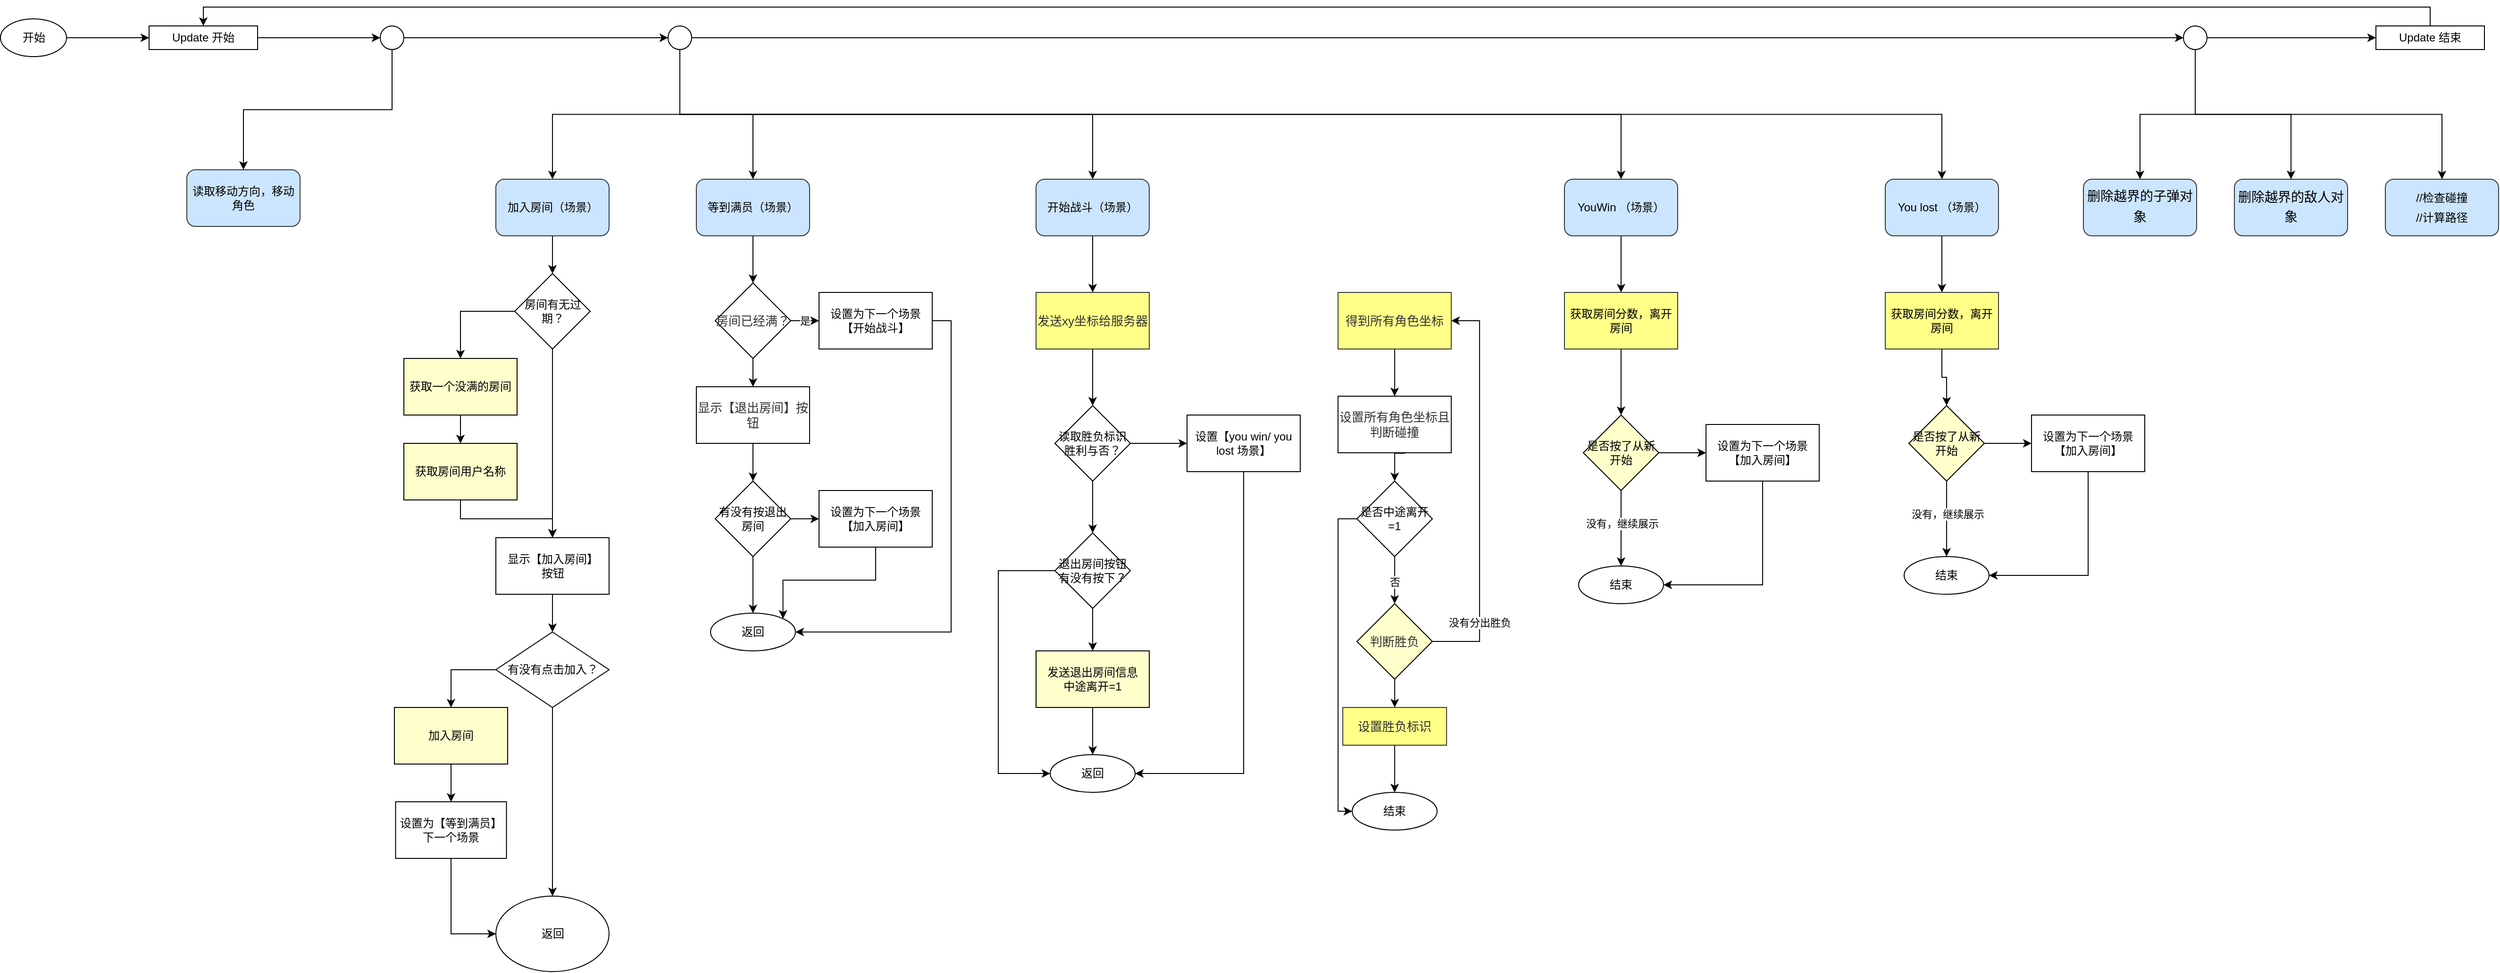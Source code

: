 <mxfile version="15.7.0" type="github">
  <diagram id="tRa1csH4-88LfmXuXKnR" name="Page-1">
    <mxGraphModel dx="1113" dy="641" grid="1" gridSize="10" guides="1" tooltips="1" connect="1" arrows="1" fold="1" page="1" pageScale="1" pageWidth="1654" pageHeight="1169" math="0" shadow="0">
      <root>
        <mxCell id="0" />
        <mxCell id="1" parent="0" />
        <mxCell id="4Wosh37YM3WKKmuV432c-3" value="" style="edgeStyle=orthogonalEdgeStyle;rounded=0;orthogonalLoop=1;jettySize=auto;html=1;" parent="1" source="4Wosh37YM3WKKmuV432c-1" target="4Wosh37YM3WKKmuV432c-2" edge="1">
          <mxGeometry relative="1" as="geometry" />
        </mxCell>
        <mxCell id="4Wosh37YM3WKKmuV432c-1" value="开始" style="ellipse;whiteSpace=wrap;html=1;" parent="1" vertex="1">
          <mxGeometry x="142.5" y="80" width="70" height="40" as="geometry" />
        </mxCell>
        <mxCell id="4Wosh37YM3WKKmuV432c-39" style="edgeStyle=orthogonalEdgeStyle;rounded=0;orthogonalLoop=1;jettySize=auto;html=1;exitX=1;exitY=0.5;exitDx=0;exitDy=0;entryX=0;entryY=0.5;entryDx=0;entryDy=0;startArrow=none;" parent="1" source="_BUBwYhiotf9pkntxFAq-21" target="4Wosh37YM3WKKmuV432c-6" edge="1">
          <mxGeometry relative="1" as="geometry" />
        </mxCell>
        <mxCell id="_BUBwYhiotf9pkntxFAq-23" style="edgeStyle=orthogonalEdgeStyle;rounded=0;orthogonalLoop=1;jettySize=auto;html=1;exitX=1;exitY=0.5;exitDx=0;exitDy=0;entryX=0;entryY=0.5;entryDx=0;entryDy=0;" edge="1" parent="1" source="4Wosh37YM3WKKmuV432c-2" target="_BUBwYhiotf9pkntxFAq-21">
          <mxGeometry relative="1" as="geometry">
            <mxPoint x="540" y="100.176" as="targetPoint" />
          </mxGeometry>
        </mxCell>
        <mxCell id="4Wosh37YM3WKKmuV432c-2" value="Update 开始" style="whiteSpace=wrap;html=1;" parent="1" vertex="1">
          <mxGeometry x="300" y="87.5" width="115" height="25" as="geometry" />
        </mxCell>
        <mxCell id="4Wosh37YM3WKKmuV432c-16" value="" style="edgeStyle=orthogonalEdgeStyle;rounded=0;orthogonalLoop=1;jettySize=auto;html=1;" parent="1" source="4Wosh37YM3WKKmuV432c-4" target="4Wosh37YM3WKKmuV432c-15" edge="1">
          <mxGeometry relative="1" as="geometry" />
        </mxCell>
        <mxCell id="4Wosh37YM3WKKmuV432c-4" value="获取一个没满的房间" style="whiteSpace=wrap;html=1;fillColor=#FFFFCC;" parent="1" vertex="1">
          <mxGeometry x="570" y="440" width="120" height="60" as="geometry" />
        </mxCell>
        <mxCell id="4Wosh37YM3WKKmuV432c-9" style="edgeStyle=orthogonalEdgeStyle;rounded=0;orthogonalLoop=1;jettySize=auto;html=1;exitX=0.5;exitY=1;exitDx=0;exitDy=0;entryX=0.5;entryY=0;entryDx=0;entryDy=0;" parent="1" source="4Wosh37YM3WKKmuV432c-6" target="4Wosh37YM3WKKmuV432c-10" edge="1">
          <mxGeometry relative="1" as="geometry" />
        </mxCell>
        <mxCell id="4Wosh37YM3WKKmuV432c-24" style="edgeStyle=orthogonalEdgeStyle;rounded=0;orthogonalLoop=1;jettySize=auto;html=1;exitX=1;exitY=0.5;exitDx=0;exitDy=0;entryX=0;entryY=0.5;entryDx=0;entryDy=0;startArrow=none;" parent="1" source="_BUBwYhiotf9pkntxFAq-40" target="4Wosh37YM3WKKmuV432c-23" edge="1">
          <mxGeometry relative="1" as="geometry" />
        </mxCell>
        <mxCell id="4Wosh37YM3WKKmuV432c-36" style="edgeStyle=orthogonalEdgeStyle;rounded=0;orthogonalLoop=1;jettySize=auto;html=1;exitX=0.5;exitY=1;exitDx=0;exitDy=0;entryX=0.5;entryY=0;entryDx=0;entryDy=0;" parent="1" source="4Wosh37YM3WKKmuV432c-6" target="4Wosh37YM3WKKmuV432c-35" edge="1">
          <mxGeometry relative="1" as="geometry" />
        </mxCell>
        <mxCell id="4Wosh37YM3WKKmuV432c-68" style="edgeStyle=orthogonalEdgeStyle;rounded=0;orthogonalLoop=1;jettySize=auto;html=1;exitX=0.5;exitY=1;exitDx=0;exitDy=0;entryX=0.5;entryY=0;entryDx=0;entryDy=0;" parent="1" source="4Wosh37YM3WKKmuV432c-6" target="4Wosh37YM3WKKmuV432c-53" edge="1">
          <mxGeometry relative="1" as="geometry" />
        </mxCell>
        <mxCell id="_BUBwYhiotf9pkntxFAq-2" style="edgeStyle=orthogonalEdgeStyle;rounded=0;orthogonalLoop=1;jettySize=auto;html=1;exitX=0.5;exitY=1;exitDx=0;exitDy=0;" edge="1" parent="1" source="4Wosh37YM3WKKmuV432c-6" target="_BUBwYhiotf9pkntxFAq-1">
          <mxGeometry relative="1" as="geometry" />
        </mxCell>
        <mxCell id="_BUBwYhiotf9pkntxFAq-4" style="edgeStyle=orthogonalEdgeStyle;rounded=0;orthogonalLoop=1;jettySize=auto;html=1;exitX=0.5;exitY=1;exitDx=0;exitDy=0;entryX=0.5;entryY=0;entryDx=0;entryDy=0;" edge="1" parent="1" source="4Wosh37YM3WKKmuV432c-6" target="_BUBwYhiotf9pkntxFAq-3">
          <mxGeometry relative="1" as="geometry" />
        </mxCell>
        <mxCell id="_BUBwYhiotf9pkntxFAq-42" style="edgeStyle=orthogonalEdgeStyle;rounded=0;orthogonalLoop=1;jettySize=auto;html=1;exitX=1;exitY=0.5;exitDx=0;exitDy=0;entryX=0;entryY=0.5;entryDx=0;entryDy=0;fontColor=#000000;" edge="1" parent="1" source="4Wosh37YM3WKKmuV432c-6" target="_BUBwYhiotf9pkntxFAq-40">
          <mxGeometry relative="1" as="geometry" />
        </mxCell>
        <mxCell id="4Wosh37YM3WKKmuV432c-6" value="" style="ellipse;whiteSpace=wrap;html=1;aspect=fixed;" parent="1" vertex="1">
          <mxGeometry x="850" y="87.5" width="25" height="25" as="geometry" />
        </mxCell>
        <mxCell id="4Wosh37YM3WKKmuV432c-40" style="edgeStyle=orthogonalEdgeStyle;rounded=0;orthogonalLoop=1;jettySize=auto;html=1;exitX=0.5;exitY=1;exitDx=0;exitDy=0;entryX=0.5;entryY=0;entryDx=0;entryDy=0;" parent="1" source="4Wosh37YM3WKKmuV432c-10" target="4Wosh37YM3WKKmuV432c-12" edge="1">
          <mxGeometry relative="1" as="geometry" />
        </mxCell>
        <mxCell id="4Wosh37YM3WKKmuV432c-10" value="加入房间（场景）" style="rounded=1;whiteSpace=wrap;html=1;fillColor=#cce5ff;strokeColor=#36393d;" parent="1" vertex="1">
          <mxGeometry x="667.5" y="250" width="120" height="60" as="geometry" />
        </mxCell>
        <mxCell id="4Wosh37YM3WKKmuV432c-19" style="edgeStyle=orthogonalEdgeStyle;rounded=0;orthogonalLoop=1;jettySize=auto;html=1;exitX=0.5;exitY=1;exitDx=0;exitDy=0;entryX=0.5;entryY=0;entryDx=0;entryDy=0;" parent="1" source="4Wosh37YM3WKKmuV432c-12" target="4Wosh37YM3WKKmuV432c-17" edge="1">
          <mxGeometry relative="1" as="geometry" />
        </mxCell>
        <mxCell id="4Wosh37YM3WKKmuV432c-41" style="edgeStyle=orthogonalEdgeStyle;rounded=0;orthogonalLoop=1;jettySize=auto;html=1;exitX=0;exitY=0.5;exitDx=0;exitDy=0;entryX=0.5;entryY=0;entryDx=0;entryDy=0;" parent="1" source="4Wosh37YM3WKKmuV432c-12" target="4Wosh37YM3WKKmuV432c-4" edge="1">
          <mxGeometry relative="1" as="geometry" />
        </mxCell>
        <mxCell id="4Wosh37YM3WKKmuV432c-12" value="房间有无过期？" style="rhombus;whiteSpace=wrap;html=1;" parent="1" vertex="1">
          <mxGeometry x="687.5" y="350" width="80" height="80" as="geometry" />
        </mxCell>
        <mxCell id="4Wosh37YM3WKKmuV432c-18" value="" style="edgeStyle=orthogonalEdgeStyle;rounded=0;orthogonalLoop=1;jettySize=auto;html=1;" parent="1" source="4Wosh37YM3WKKmuV432c-15" target="4Wosh37YM3WKKmuV432c-17" edge="1">
          <mxGeometry relative="1" as="geometry" />
        </mxCell>
        <mxCell id="4Wosh37YM3WKKmuV432c-15" value="获取房间用户名称" style="whiteSpace=wrap;html=1;fillColor=#FFFFCC;" parent="1" vertex="1">
          <mxGeometry x="570" y="530" width="120" height="60" as="geometry" />
        </mxCell>
        <mxCell id="4Wosh37YM3WKKmuV432c-21" value="" style="edgeStyle=orthogonalEdgeStyle;rounded=0;orthogonalLoop=1;jettySize=auto;html=1;" parent="1" source="4Wosh37YM3WKKmuV432c-17" target="4Wosh37YM3WKKmuV432c-20" edge="1">
          <mxGeometry relative="1" as="geometry" />
        </mxCell>
        <mxCell id="4Wosh37YM3WKKmuV432c-17" value="显示【加入房间】&lt;br&gt;按钮" style="whiteSpace=wrap;html=1;" parent="1" vertex="1">
          <mxGeometry x="667.5" y="630" width="120" height="60" as="geometry" />
        </mxCell>
        <mxCell id="4Wosh37YM3WKKmuV432c-28" value="" style="edgeStyle=orthogonalEdgeStyle;rounded=0;orthogonalLoop=1;jettySize=auto;html=1;exitX=0;exitY=0.5;exitDx=0;exitDy=0;" parent="1" source="4Wosh37YM3WKKmuV432c-20" target="4Wosh37YM3WKKmuV432c-27" edge="1">
          <mxGeometry relative="1" as="geometry" />
        </mxCell>
        <mxCell id="4Wosh37YM3WKKmuV432c-47" style="edgeStyle=orthogonalEdgeStyle;rounded=0;orthogonalLoop=1;jettySize=auto;html=1;exitX=0.5;exitY=1;exitDx=0;exitDy=0;" parent="1" source="4Wosh37YM3WKKmuV432c-20" target="4Wosh37YM3WKKmuV432c-45" edge="1">
          <mxGeometry relative="1" as="geometry" />
        </mxCell>
        <mxCell id="4Wosh37YM3WKKmuV432c-20" value="有没有点击加入？" style="rhombus;whiteSpace=wrap;html=1;" parent="1" vertex="1">
          <mxGeometry x="667.5" y="730" width="120" height="80" as="geometry" />
        </mxCell>
        <mxCell id="4Wosh37YM3WKKmuV432c-26" style="edgeStyle=orthogonalEdgeStyle;rounded=0;orthogonalLoop=1;jettySize=auto;html=1;exitX=0.5;exitY=0;exitDx=0;exitDy=0;entryX=0.5;entryY=0;entryDx=0;entryDy=0;" parent="1" source="4Wosh37YM3WKKmuV432c-23" target="4Wosh37YM3WKKmuV432c-2" edge="1">
          <mxGeometry relative="1" as="geometry" />
        </mxCell>
        <mxCell id="4Wosh37YM3WKKmuV432c-23" value="Update 结束" style="whiteSpace=wrap;html=1;" parent="1" vertex="1">
          <mxGeometry x="2660" y="87.5" width="115" height="25" as="geometry" />
        </mxCell>
        <mxCell id="4Wosh37YM3WKKmuV432c-33" style="edgeStyle=orthogonalEdgeStyle;rounded=0;orthogonalLoop=1;jettySize=auto;html=1;" parent="1" source="4Wosh37YM3WKKmuV432c-27" target="4Wosh37YM3WKKmuV432c-29" edge="1">
          <mxGeometry relative="1" as="geometry" />
        </mxCell>
        <mxCell id="4Wosh37YM3WKKmuV432c-27" value="加入房间" style="whiteSpace=wrap;html=1;fillColor=#FFFFCC;" parent="1" vertex="1">
          <mxGeometry x="560" y="810" width="120" height="60" as="geometry" />
        </mxCell>
        <mxCell id="4Wosh37YM3WKKmuV432c-46" style="edgeStyle=orthogonalEdgeStyle;rounded=0;orthogonalLoop=1;jettySize=auto;html=1;exitX=0.5;exitY=1;exitDx=0;exitDy=0;entryX=0;entryY=0.5;entryDx=0;entryDy=0;" parent="1" source="4Wosh37YM3WKKmuV432c-29" target="4Wosh37YM3WKKmuV432c-45" edge="1">
          <mxGeometry relative="1" as="geometry" />
        </mxCell>
        <mxCell id="4Wosh37YM3WKKmuV432c-29" value="设置为【等到满员】下一个场景" style="whiteSpace=wrap;html=1;" parent="1" vertex="1">
          <mxGeometry x="561.25" y="910" width="117.5" height="60" as="geometry" />
        </mxCell>
        <mxCell id="4Wosh37YM3WKKmuV432c-50" style="edgeStyle=orthogonalEdgeStyle;rounded=0;orthogonalLoop=1;jettySize=auto;html=1;exitX=0.5;exitY=1;exitDx=0;exitDy=0;entryX=0.5;entryY=0;entryDx=0;entryDy=0;" parent="1" source="4Wosh37YM3WKKmuV432c-35" target="4Wosh37YM3WKKmuV432c-49" edge="1">
          <mxGeometry relative="1" as="geometry" />
        </mxCell>
        <mxCell id="4Wosh37YM3WKKmuV432c-35" value="等到满员（场景）" style="rounded=1;whiteSpace=wrap;html=1;fillColor=#cce5ff;strokeColor=#36393d;" parent="1" vertex="1">
          <mxGeometry x="880" y="250" width="120" height="60" as="geometry" />
        </mxCell>
        <mxCell id="4Wosh37YM3WKKmuV432c-45" value="返回" style="ellipse;whiteSpace=wrap;html=1;" parent="1" vertex="1">
          <mxGeometry x="667.5" y="1010" width="120" height="80" as="geometry" />
        </mxCell>
        <mxCell id="4Wosh37YM3WKKmuV432c-52" value="" style="edgeStyle=orthogonalEdgeStyle;rounded=0;orthogonalLoop=1;jettySize=auto;html=1;" parent="1" source="4Wosh37YM3WKKmuV432c-49" target="4Wosh37YM3WKKmuV432c-51" edge="1">
          <mxGeometry relative="1" as="geometry" />
        </mxCell>
        <mxCell id="4Wosh37YM3WKKmuV432c-60" style="edgeStyle=orthogonalEdgeStyle;rounded=0;orthogonalLoop=1;jettySize=auto;html=1;exitX=1;exitY=0.5;exitDx=0;exitDy=0;entryX=0;entryY=0.5;entryDx=0;entryDy=0;" parent="1" source="4Wosh37YM3WKKmuV432c-49" target="4Wosh37YM3WKKmuV432c-54" edge="1">
          <mxGeometry relative="1" as="geometry" />
        </mxCell>
        <mxCell id="4Wosh37YM3WKKmuV432c-61" value="是" style="edgeLabel;html=1;align=center;verticalAlign=middle;resizable=0;points=[];" parent="4Wosh37YM3WKKmuV432c-60" vertex="1" connectable="0">
          <mxGeometry x="-0.04" relative="1" as="geometry">
            <mxPoint as="offset" />
          </mxGeometry>
        </mxCell>
        <mxCell id="4Wosh37YM3WKKmuV432c-49" value="&lt;span style=&quot;color: rgb(50 , 50 , 50) ; font-size: 13px ; background-color: rgba(255 , 255 , 255 , 0.01)&quot;&gt;房间已经满？&lt;/span&gt;" style="rhombus;whiteSpace=wrap;html=1;" parent="1" vertex="1">
          <mxGeometry x="900" y="360" width="80" height="80" as="geometry" />
        </mxCell>
        <mxCell id="4Wosh37YM3WKKmuV432c-57" value="" style="edgeStyle=orthogonalEdgeStyle;rounded=0;orthogonalLoop=1;jettySize=auto;html=1;" parent="1" source="4Wosh37YM3WKKmuV432c-51" target="4Wosh37YM3WKKmuV432c-56" edge="1">
          <mxGeometry relative="1" as="geometry" />
        </mxCell>
        <mxCell id="4Wosh37YM3WKKmuV432c-51" value="&lt;span style=&quot;color: rgb(50 , 50 , 50) ; font-size: 13px ; background-color: rgba(255 , 255 , 255 , 0.01)&quot;&gt;显示【退出房间】按钮&lt;/span&gt;" style="whiteSpace=wrap;html=1;" parent="1" vertex="1">
          <mxGeometry x="880" y="470" width="120" height="60" as="geometry" />
        </mxCell>
        <mxCell id="4Wosh37YM3WKKmuV432c-76" value="" style="edgeStyle=orthogonalEdgeStyle;rounded=0;orthogonalLoop=1;jettySize=auto;html=1;" parent="1" source="4Wosh37YM3WKKmuV432c-53" target="4Wosh37YM3WKKmuV432c-75" edge="1">
          <mxGeometry relative="1" as="geometry" />
        </mxCell>
        <mxCell id="4Wosh37YM3WKKmuV432c-53" value="开始战斗（场景）" style="rounded=1;whiteSpace=wrap;html=1;fillColor=#cce5ff;strokeColor=#36393d;" parent="1" vertex="1">
          <mxGeometry x="1240" y="250" width="120" height="60" as="geometry" />
        </mxCell>
        <mxCell id="4Wosh37YM3WKKmuV432c-66" style="edgeStyle=orthogonalEdgeStyle;rounded=0;orthogonalLoop=1;jettySize=auto;html=1;exitX=1;exitY=0.5;exitDx=0;exitDy=0;entryX=1;entryY=0.5;entryDx=0;entryDy=0;" parent="1" source="4Wosh37YM3WKKmuV432c-54" target="4Wosh37YM3WKKmuV432c-62" edge="1">
          <mxGeometry relative="1" as="geometry" />
        </mxCell>
        <mxCell id="4Wosh37YM3WKKmuV432c-54" value="设置为下一个场景【开始战斗】" style="whiteSpace=wrap;html=1;" parent="1" vertex="1">
          <mxGeometry x="1010" y="370" width="120" height="60" as="geometry" />
        </mxCell>
        <mxCell id="4Wosh37YM3WKKmuV432c-58" style="edgeStyle=orthogonalEdgeStyle;rounded=0;orthogonalLoop=1;jettySize=auto;html=1;exitX=0.5;exitY=1;exitDx=0;exitDy=0;" parent="1" source="4Wosh37YM3WKKmuV432c-56" target="4Wosh37YM3WKKmuV432c-62" edge="1">
          <mxGeometry relative="1" as="geometry">
            <mxPoint x="940" y="660" as="targetPoint" />
          </mxGeometry>
        </mxCell>
        <mxCell id="4Wosh37YM3WKKmuV432c-64" style="edgeStyle=orthogonalEdgeStyle;rounded=0;orthogonalLoop=1;jettySize=auto;html=1;exitX=1;exitY=0.5;exitDx=0;exitDy=0;entryX=0;entryY=0.5;entryDx=0;entryDy=0;" parent="1" source="4Wosh37YM3WKKmuV432c-56" target="4Wosh37YM3WKKmuV432c-63" edge="1">
          <mxGeometry relative="1" as="geometry" />
        </mxCell>
        <mxCell id="4Wosh37YM3WKKmuV432c-56" value="有没有按退出房间" style="rhombus;whiteSpace=wrap;html=1;" parent="1" vertex="1">
          <mxGeometry x="900" y="570" width="80" height="80" as="geometry" />
        </mxCell>
        <mxCell id="4Wosh37YM3WKKmuV432c-62" value="返回" style="ellipse;whiteSpace=wrap;html=1;" parent="1" vertex="1">
          <mxGeometry x="895" y="710" width="90" height="40" as="geometry" />
        </mxCell>
        <mxCell id="4Wosh37YM3WKKmuV432c-67" style="edgeStyle=orthogonalEdgeStyle;rounded=0;orthogonalLoop=1;jettySize=auto;html=1;exitX=0.5;exitY=1;exitDx=0;exitDy=0;entryX=1;entryY=0;entryDx=0;entryDy=0;" parent="1" source="4Wosh37YM3WKKmuV432c-63" target="4Wosh37YM3WKKmuV432c-62" edge="1">
          <mxGeometry relative="1" as="geometry" />
        </mxCell>
        <mxCell id="4Wosh37YM3WKKmuV432c-63" value="设置为下一个场景【加入房间】" style="whiteSpace=wrap;html=1;" parent="1" vertex="1">
          <mxGeometry x="1010" y="580" width="120" height="60" as="geometry" />
        </mxCell>
        <mxCell id="4Wosh37YM3WKKmuV432c-78" value="" style="edgeStyle=orthogonalEdgeStyle;rounded=0;orthogonalLoop=1;jettySize=auto;html=1;" parent="1" source="4Wosh37YM3WKKmuV432c-75" target="4Wosh37YM3WKKmuV432c-77" edge="1">
          <mxGeometry relative="1" as="geometry" />
        </mxCell>
        <mxCell id="4Wosh37YM3WKKmuV432c-75" value="&lt;span style=&quot;color: rgb(50 , 50 , 50) ; font-size: 13px ; background-color: rgba(255 , 255 , 255 , 0.01)&quot;&gt;发送xy坐标给服务器&lt;/span&gt;" style="rounded=0;whiteSpace=wrap;html=1;fillColor=#ffff88;strokeColor=#36393d;" parent="1" vertex="1">
          <mxGeometry x="1240" y="370" width="120" height="60" as="geometry" />
        </mxCell>
        <mxCell id="4Wosh37YM3WKKmuV432c-96" value="" style="edgeStyle=orthogonalEdgeStyle;rounded=0;orthogonalLoop=1;jettySize=auto;html=1;" parent="1" source="4Wosh37YM3WKKmuV432c-77" target="4Wosh37YM3WKKmuV432c-95" edge="1">
          <mxGeometry relative="1" as="geometry" />
        </mxCell>
        <mxCell id="4Wosh37YM3WKKmuV432c-99" value="" style="edgeStyle=orthogonalEdgeStyle;rounded=0;orthogonalLoop=1;jettySize=auto;html=1;" parent="1" source="4Wosh37YM3WKKmuV432c-77" target="4Wosh37YM3WKKmuV432c-98" edge="1">
          <mxGeometry relative="1" as="geometry" />
        </mxCell>
        <mxCell id="4Wosh37YM3WKKmuV432c-77" value="读取胜负标识&lt;br&gt;胜利与否？" style="rhombus;whiteSpace=wrap;html=1;" parent="1" vertex="1">
          <mxGeometry x="1260" y="490" width="80" height="80" as="geometry" />
        </mxCell>
        <mxCell id="4Wosh37YM3WKKmuV432c-81" value="" style="edgeStyle=orthogonalEdgeStyle;rounded=0;orthogonalLoop=1;jettySize=auto;html=1;" parent="1" source="4Wosh37YM3WKKmuV432c-79" target="4Wosh37YM3WKKmuV432c-80" edge="1">
          <mxGeometry relative="1" as="geometry" />
        </mxCell>
        <mxCell id="4Wosh37YM3WKKmuV432c-79" value="&lt;span style=&quot;color: rgb(50 , 50 , 50) ; font-size: 13px ; background-color: rgba(255 , 255 , 255 , 0.01)&quot;&gt;得到所有角色坐标&lt;/span&gt;" style="rounded=0;whiteSpace=wrap;html=1;fillColor=#ffff88;strokeColor=#36393d;" parent="1" vertex="1">
          <mxGeometry x="1560.06" y="370" width="120" height="60" as="geometry" />
        </mxCell>
        <mxCell id="4Wosh37YM3WKKmuV432c-83" value="" style="edgeStyle=orthogonalEdgeStyle;rounded=0;orthogonalLoop=1;jettySize=auto;html=1;" parent="1" target="4Wosh37YM3WKKmuV432c-87" edge="1">
          <mxGeometry relative="1" as="geometry">
            <mxPoint x="1630.06" y="510" as="sourcePoint" />
          </mxGeometry>
        </mxCell>
        <mxCell id="4Wosh37YM3WKKmuV432c-80" value="&lt;span style=&quot;color: rgb(50 , 50 , 50) ; font-size: 13px ; background-color: rgba(255 , 255 , 255 , 0.01)&quot;&gt;设置所有角色坐标且判断碰撞&lt;/span&gt;" style="whiteSpace=wrap;html=1;rounded=0;" parent="1" vertex="1">
          <mxGeometry x="1560.06" y="480" width="120" height="60" as="geometry" />
        </mxCell>
        <mxCell id="4Wosh37YM3WKKmuV432c-85" value="" style="edgeStyle=orthogonalEdgeStyle;rounded=0;orthogonalLoop=1;jettySize=auto;html=1;" parent="1" source="4Wosh37YM3WKKmuV432c-82" target="4Wosh37YM3WKKmuV432c-84" edge="1">
          <mxGeometry relative="1" as="geometry" />
        </mxCell>
        <mxCell id="4Wosh37YM3WKKmuV432c-92" style="edgeStyle=orthogonalEdgeStyle;rounded=0;orthogonalLoop=1;jettySize=auto;html=1;exitX=1;exitY=0.5;exitDx=0;exitDy=0;entryX=1;entryY=0.5;entryDx=0;entryDy=0;" parent="1" source="4Wosh37YM3WKKmuV432c-82" target="4Wosh37YM3WKKmuV432c-79" edge="1">
          <mxGeometry relative="1" as="geometry">
            <Array as="points">
              <mxPoint x="1710.06" y="740" />
              <mxPoint x="1710.06" y="400" />
            </Array>
          </mxGeometry>
        </mxCell>
        <mxCell id="4Wosh37YM3WKKmuV432c-94" value="没有分出胜负" style="edgeLabel;html=1;align=center;verticalAlign=middle;resizable=0;points=[];" parent="4Wosh37YM3WKKmuV432c-92" vertex="1" connectable="0">
          <mxGeometry x="-0.854" relative="1" as="geometry">
            <mxPoint x="19" y="-20" as="offset" />
          </mxGeometry>
        </mxCell>
        <mxCell id="4Wosh37YM3WKKmuV432c-82" value="&lt;span style=&quot;color: rgb(50 , 50 , 50) ; font-size: 13px ; background-color: rgba(255 , 255 , 255 , 0.01)&quot;&gt;判断胜负&lt;/span&gt;" style="rhombus;whiteSpace=wrap;html=1;fillColor=#FFFFCC;" parent="1" vertex="1">
          <mxGeometry x="1580.06" y="700" width="80" height="80" as="geometry" />
        </mxCell>
        <mxCell id="4Wosh37YM3WKKmuV432c-91" value="" style="edgeStyle=orthogonalEdgeStyle;rounded=0;orthogonalLoop=1;jettySize=auto;html=1;" parent="1" source="4Wosh37YM3WKKmuV432c-84" target="4Wosh37YM3WKKmuV432c-90" edge="1">
          <mxGeometry relative="1" as="geometry" />
        </mxCell>
        <mxCell id="4Wosh37YM3WKKmuV432c-84" value="&lt;span style=&quot;color: rgb(50 , 50 , 50) ; font-size: 13px ; background-color: rgba(255 , 255 , 255 , 0.01)&quot;&gt;设置胜负标识&lt;/span&gt;" style="whiteSpace=wrap;html=1;fillColor=#ffff88;strokeColor=#36393d;" parent="1" vertex="1">
          <mxGeometry x="1565.06" y="810" width="110" height="40" as="geometry" />
        </mxCell>
        <mxCell id="4Wosh37YM3WKKmuV432c-102" value="" style="edgeStyle=orthogonalEdgeStyle;rounded=0;orthogonalLoop=1;jettySize=auto;html=1;" parent="1" source="4Wosh37YM3WKKmuV432c-86" target="4Wosh37YM3WKKmuV432c-97" edge="1">
          <mxGeometry relative="1" as="geometry" />
        </mxCell>
        <mxCell id="4Wosh37YM3WKKmuV432c-86" value="发送退出房间信息&lt;br&gt;中途离开=1" style="rounded=0;whiteSpace=wrap;html=1;fillColor=#FFFFCC;" parent="1" vertex="1">
          <mxGeometry x="1240" y="750" width="120" height="60" as="geometry" />
        </mxCell>
        <mxCell id="4Wosh37YM3WKKmuV432c-88" value="" style="edgeStyle=orthogonalEdgeStyle;rounded=0;orthogonalLoop=1;jettySize=auto;html=1;" parent="1" source="4Wosh37YM3WKKmuV432c-87" target="4Wosh37YM3WKKmuV432c-82" edge="1">
          <mxGeometry relative="1" as="geometry" />
        </mxCell>
        <mxCell id="4Wosh37YM3WKKmuV432c-89" value="否" style="edgeLabel;html=1;align=center;verticalAlign=middle;resizable=0;points=[];" parent="4Wosh37YM3WKKmuV432c-88" vertex="1" connectable="0">
          <mxGeometry x="-0.452" y="2" relative="1" as="geometry">
            <mxPoint x="-2" y="13" as="offset" />
          </mxGeometry>
        </mxCell>
        <mxCell id="4Wosh37YM3WKKmuV432c-93" style="edgeStyle=orthogonalEdgeStyle;rounded=0;orthogonalLoop=1;jettySize=auto;html=1;exitX=0;exitY=0.5;exitDx=0;exitDy=0;entryX=0;entryY=0.5;entryDx=0;entryDy=0;" parent="1" source="4Wosh37YM3WKKmuV432c-87" target="4Wosh37YM3WKKmuV432c-90" edge="1">
          <mxGeometry relative="1" as="geometry" />
        </mxCell>
        <mxCell id="4Wosh37YM3WKKmuV432c-87" value="是否中途离开=1" style="rhombus;whiteSpace=wrap;html=1;" parent="1" vertex="1">
          <mxGeometry x="1580.06" y="570" width="80" height="80" as="geometry" />
        </mxCell>
        <mxCell id="4Wosh37YM3WKKmuV432c-90" value="结束" style="ellipse;whiteSpace=wrap;html=1;" parent="1" vertex="1">
          <mxGeometry x="1575.06" y="900" width="90" height="40" as="geometry" />
        </mxCell>
        <mxCell id="4Wosh37YM3WKKmuV432c-101" value="" style="edgeStyle=orthogonalEdgeStyle;rounded=0;orthogonalLoop=1;jettySize=auto;html=1;" parent="1" source="4Wosh37YM3WKKmuV432c-95" target="4Wosh37YM3WKKmuV432c-86" edge="1">
          <mxGeometry relative="1" as="geometry" />
        </mxCell>
        <mxCell id="4Wosh37YM3WKKmuV432c-103" style="edgeStyle=orthogonalEdgeStyle;rounded=0;orthogonalLoop=1;jettySize=auto;html=1;exitX=0;exitY=0.5;exitDx=0;exitDy=0;entryX=0;entryY=0.5;entryDx=0;entryDy=0;" parent="1" source="4Wosh37YM3WKKmuV432c-95" target="4Wosh37YM3WKKmuV432c-97" edge="1">
          <mxGeometry relative="1" as="geometry">
            <Array as="points">
              <mxPoint x="1200" y="665" />
              <mxPoint x="1200" y="880" />
            </Array>
          </mxGeometry>
        </mxCell>
        <mxCell id="4Wosh37YM3WKKmuV432c-95" value="退出房间按钮有没有按下？" style="rhombus;whiteSpace=wrap;html=1;" parent="1" vertex="1">
          <mxGeometry x="1260" y="625" width="80" height="80" as="geometry" />
        </mxCell>
        <mxCell id="4Wosh37YM3WKKmuV432c-97" value="返回" style="ellipse;whiteSpace=wrap;html=1;" parent="1" vertex="1">
          <mxGeometry x="1255" y="860" width="90" height="40" as="geometry" />
        </mxCell>
        <mxCell id="4Wosh37YM3WKKmuV432c-100" style="edgeStyle=orthogonalEdgeStyle;rounded=0;orthogonalLoop=1;jettySize=auto;html=1;exitX=0.5;exitY=1;exitDx=0;exitDy=0;entryX=1;entryY=0.5;entryDx=0;entryDy=0;" parent="1" source="4Wosh37YM3WKKmuV432c-98" target="4Wosh37YM3WKKmuV432c-97" edge="1">
          <mxGeometry relative="1" as="geometry" />
        </mxCell>
        <mxCell id="4Wosh37YM3WKKmuV432c-98" value="设置【you win/ you lost 场景】" style="whiteSpace=wrap;html=1;" parent="1" vertex="1">
          <mxGeometry x="1400" y="500" width="120" height="60" as="geometry" />
        </mxCell>
        <mxCell id="_BUBwYhiotf9pkntxFAq-7" value="" style="edgeStyle=orthogonalEdgeStyle;rounded=0;orthogonalLoop=1;jettySize=auto;html=1;" edge="1" parent="1" source="_BUBwYhiotf9pkntxFAq-1" target="_BUBwYhiotf9pkntxFAq-6">
          <mxGeometry relative="1" as="geometry" />
        </mxCell>
        <mxCell id="_BUBwYhiotf9pkntxFAq-1" value="YouWin （场景）" style="rounded=1;whiteSpace=wrap;html=1;fillColor=#cce5ff;strokeColor=#36393d;" vertex="1" parent="1">
          <mxGeometry x="1800" y="250" width="120" height="60" as="geometry" />
        </mxCell>
        <mxCell id="_BUBwYhiotf9pkntxFAq-9" value="" style="edgeStyle=orthogonalEdgeStyle;rounded=0;orthogonalLoop=1;jettySize=auto;html=1;" edge="1" parent="1" source="_BUBwYhiotf9pkntxFAq-3" target="_BUBwYhiotf9pkntxFAq-8">
          <mxGeometry relative="1" as="geometry" />
        </mxCell>
        <mxCell id="_BUBwYhiotf9pkntxFAq-3" value="You lost （场景）" style="rounded=1;whiteSpace=wrap;html=1;fillColor=#cce5ff;strokeColor=#36393d;" vertex="1" parent="1">
          <mxGeometry x="2140" y="250" width="120" height="60" as="geometry" />
        </mxCell>
        <mxCell id="_BUBwYhiotf9pkntxFAq-11" value="" style="edgeStyle=orthogonalEdgeStyle;rounded=0;orthogonalLoop=1;jettySize=auto;html=1;" edge="1" parent="1" source="_BUBwYhiotf9pkntxFAq-6" target="_BUBwYhiotf9pkntxFAq-10">
          <mxGeometry relative="1" as="geometry" />
        </mxCell>
        <mxCell id="_BUBwYhiotf9pkntxFAq-6" value="获取房间分数，离开房间" style="rounded=0;whiteSpace=wrap;html=1;fillColor=#ffff88;strokeColor=#36393d;" vertex="1" parent="1">
          <mxGeometry x="1800" y="370" width="120" height="60" as="geometry" />
        </mxCell>
        <mxCell id="_BUBwYhiotf9pkntxFAq-36" value="" style="edgeStyle=orthogonalEdgeStyle;rounded=0;orthogonalLoop=1;jettySize=auto;html=1;" edge="1" parent="1" source="_BUBwYhiotf9pkntxFAq-8" target="_BUBwYhiotf9pkntxFAq-32">
          <mxGeometry relative="1" as="geometry" />
        </mxCell>
        <mxCell id="_BUBwYhiotf9pkntxFAq-8" value="获取房间分数，离开房间" style="rounded=0;whiteSpace=wrap;html=1;fillColor=#ffff88;strokeColor=#36393d;" vertex="1" parent="1">
          <mxGeometry x="2140" y="370" width="120" height="60" as="geometry" />
        </mxCell>
        <mxCell id="_BUBwYhiotf9pkntxFAq-13" value="" style="edgeStyle=orthogonalEdgeStyle;rounded=0;orthogonalLoop=1;jettySize=auto;html=1;" edge="1" parent="1" source="_BUBwYhiotf9pkntxFAq-10" target="_BUBwYhiotf9pkntxFAq-12">
          <mxGeometry relative="1" as="geometry" />
        </mxCell>
        <mxCell id="_BUBwYhiotf9pkntxFAq-16" value="" style="edgeStyle=orthogonalEdgeStyle;rounded=0;orthogonalLoop=1;jettySize=auto;html=1;" edge="1" parent="1" source="_BUBwYhiotf9pkntxFAq-10" target="_BUBwYhiotf9pkntxFAq-15">
          <mxGeometry relative="1" as="geometry" />
        </mxCell>
        <mxCell id="_BUBwYhiotf9pkntxFAq-17" value="没有，继续展示" style="edgeLabel;html=1;align=center;verticalAlign=middle;resizable=0;points=[];" vertex="1" connectable="0" parent="_BUBwYhiotf9pkntxFAq-16">
          <mxGeometry x="-0.125" y="1" relative="1" as="geometry">
            <mxPoint as="offset" />
          </mxGeometry>
        </mxCell>
        <mxCell id="_BUBwYhiotf9pkntxFAq-10" value="是否按了从新开始" style="rhombus;whiteSpace=wrap;html=1;fillColor=#FFFFCC;" vertex="1" parent="1">
          <mxGeometry x="1820" y="500" width="80" height="80" as="geometry" />
        </mxCell>
        <mxCell id="_BUBwYhiotf9pkntxFAq-28" style="edgeStyle=orthogonalEdgeStyle;rounded=0;orthogonalLoop=1;jettySize=auto;html=1;exitX=0.5;exitY=1;exitDx=0;exitDy=0;entryX=1;entryY=0.5;entryDx=0;entryDy=0;" edge="1" parent="1" source="_BUBwYhiotf9pkntxFAq-12" target="_BUBwYhiotf9pkntxFAq-15">
          <mxGeometry relative="1" as="geometry" />
        </mxCell>
        <mxCell id="_BUBwYhiotf9pkntxFAq-12" value="设置为下一个场景【加入房间】" style="whiteSpace=wrap;html=1;" vertex="1" parent="1">
          <mxGeometry x="1950" y="510" width="120" height="60" as="geometry" />
        </mxCell>
        <mxCell id="_BUBwYhiotf9pkntxFAq-15" value="结束" style="ellipse;whiteSpace=wrap;html=1;" vertex="1" parent="1">
          <mxGeometry x="1815" y="660" width="90" height="40" as="geometry" />
        </mxCell>
        <mxCell id="_BUBwYhiotf9pkntxFAq-25" style="edgeStyle=orthogonalEdgeStyle;rounded=0;orthogonalLoop=1;jettySize=auto;html=1;exitX=0.5;exitY=1;exitDx=0;exitDy=0;entryX=0.5;entryY=0;entryDx=0;entryDy=0;" edge="1" parent="1" source="_BUBwYhiotf9pkntxFAq-21" target="_BUBwYhiotf9pkntxFAq-24">
          <mxGeometry relative="1" as="geometry" />
        </mxCell>
        <mxCell id="_BUBwYhiotf9pkntxFAq-21" value="" style="ellipse;whiteSpace=wrap;html=1;aspect=fixed;" vertex="1" parent="1">
          <mxGeometry x="545" y="87.5" width="25" height="25" as="geometry" />
        </mxCell>
        <mxCell id="_BUBwYhiotf9pkntxFAq-24" value="读取移动方向，移动角色" style="rounded=1;whiteSpace=wrap;html=1;fillColor=#cce5ff;strokeColor=#36393d;" vertex="1" parent="1">
          <mxGeometry x="340" y="240" width="120" height="60" as="geometry" />
        </mxCell>
        <mxCell id="_BUBwYhiotf9pkntxFAq-29" value="" style="edgeStyle=orthogonalEdgeStyle;rounded=0;orthogonalLoop=1;jettySize=auto;html=1;" edge="1" parent="1" source="_BUBwYhiotf9pkntxFAq-32" target="_BUBwYhiotf9pkntxFAq-34">
          <mxGeometry relative="1" as="geometry" />
        </mxCell>
        <mxCell id="_BUBwYhiotf9pkntxFAq-30" value="" style="edgeStyle=orthogonalEdgeStyle;rounded=0;orthogonalLoop=1;jettySize=auto;html=1;" edge="1" parent="1" source="_BUBwYhiotf9pkntxFAq-32" target="_BUBwYhiotf9pkntxFAq-35">
          <mxGeometry relative="1" as="geometry" />
        </mxCell>
        <mxCell id="_BUBwYhiotf9pkntxFAq-31" value="没有，继续展示" style="edgeLabel;html=1;align=center;verticalAlign=middle;resizable=0;points=[];" vertex="1" connectable="0" parent="_BUBwYhiotf9pkntxFAq-30">
          <mxGeometry x="-0.125" y="1" relative="1" as="geometry">
            <mxPoint as="offset" />
          </mxGeometry>
        </mxCell>
        <mxCell id="_BUBwYhiotf9pkntxFAq-32" value="是否按了从新开始" style="rhombus;whiteSpace=wrap;html=1;fillColor=#FFFFCC;" vertex="1" parent="1">
          <mxGeometry x="2165" y="490" width="80" height="80" as="geometry" />
        </mxCell>
        <mxCell id="_BUBwYhiotf9pkntxFAq-33" style="edgeStyle=orthogonalEdgeStyle;rounded=0;orthogonalLoop=1;jettySize=auto;html=1;exitX=0.5;exitY=1;exitDx=0;exitDy=0;entryX=1;entryY=0.5;entryDx=0;entryDy=0;" edge="1" parent="1" source="_BUBwYhiotf9pkntxFAq-34" target="_BUBwYhiotf9pkntxFAq-35">
          <mxGeometry relative="1" as="geometry" />
        </mxCell>
        <mxCell id="_BUBwYhiotf9pkntxFAq-34" value="设置为下一个场景【加入房间】" style="whiteSpace=wrap;html=1;" vertex="1" parent="1">
          <mxGeometry x="2295" y="500" width="120" height="60" as="geometry" />
        </mxCell>
        <mxCell id="_BUBwYhiotf9pkntxFAq-35" value="结束" style="ellipse;whiteSpace=wrap;html=1;" vertex="1" parent="1">
          <mxGeometry x="2160" y="650" width="90" height="40" as="geometry" />
        </mxCell>
        <mxCell id="_BUBwYhiotf9pkntxFAq-37" value="&lt;div style=&quot;line-height: 21px&quot;&gt;&lt;div style=&quot;line-height: 21px&quot;&gt;&lt;font face=&quot;menlo, monaco, courier new, monospace&quot;&gt;&lt;span style=&quot;font-size: 14px&quot;&gt;删除越界的子弹对象&lt;/span&gt;&lt;/font&gt;&lt;/div&gt;&lt;/div&gt;" style="rounded=1;whiteSpace=wrap;html=1;fillColor=#cce5ff;strokeColor=#36393d;" vertex="1" parent="1">
          <mxGeometry x="2350" y="250" width="120" height="60" as="geometry" />
        </mxCell>
        <mxCell id="_BUBwYhiotf9pkntxFAq-38" value="&lt;div style=&quot;line-height: 21px&quot;&gt;&lt;div style=&quot;line-height: 21px&quot;&gt;&lt;span style=&quot;font-size: 14px ; font-family: &amp;#34;menlo&amp;#34; , &amp;#34;monaco&amp;#34; , &amp;#34;courier new&amp;#34; , monospace&quot;&gt;删除越界的敌人对象&lt;/span&gt;&lt;/div&gt;&lt;/div&gt;" style="rounded=1;whiteSpace=wrap;html=1;fillColor=#cce5ff;strokeColor=#36393d;" vertex="1" parent="1">
          <mxGeometry x="2510" y="250" width="120" height="60" as="geometry" />
        </mxCell>
        <mxCell id="_BUBwYhiotf9pkntxFAq-39" value="&lt;div style=&quot;line-height: 21px&quot;&gt;&lt;div style=&quot;line-height: 21px&quot;&gt;&lt;div style=&quot;line-height: 21px&quot;&gt;&lt;span&gt;	&lt;/span&gt;//检查碰撞&lt;/div&gt;&lt;div style=&quot;line-height: 21px&quot;&gt;&lt;span&gt;	&lt;/span&gt;//计算路径&lt;/div&gt;&lt;/div&gt;&lt;/div&gt;" style="rounded=1;whiteSpace=wrap;html=1;fillColor=#cce5ff;strokeColor=#36393d;" vertex="1" parent="1">
          <mxGeometry x="2670" y="250" width="120" height="60" as="geometry" />
        </mxCell>
        <mxCell id="_BUBwYhiotf9pkntxFAq-43" style="edgeStyle=orthogonalEdgeStyle;rounded=0;orthogonalLoop=1;jettySize=auto;html=1;exitX=0.5;exitY=1;exitDx=0;exitDy=0;entryX=0.5;entryY=0;entryDx=0;entryDy=0;fontColor=#000000;" edge="1" parent="1" source="_BUBwYhiotf9pkntxFAq-40" target="_BUBwYhiotf9pkntxFAq-37">
          <mxGeometry relative="1" as="geometry" />
        </mxCell>
        <mxCell id="_BUBwYhiotf9pkntxFAq-44" style="edgeStyle=orthogonalEdgeStyle;rounded=0;orthogonalLoop=1;jettySize=auto;html=1;exitX=0.5;exitY=1;exitDx=0;exitDy=0;fontColor=#000000;" edge="1" parent="1" source="_BUBwYhiotf9pkntxFAq-40" target="_BUBwYhiotf9pkntxFAq-38">
          <mxGeometry relative="1" as="geometry" />
        </mxCell>
        <mxCell id="_BUBwYhiotf9pkntxFAq-45" style="edgeStyle=orthogonalEdgeStyle;rounded=0;orthogonalLoop=1;jettySize=auto;html=1;exitX=0.5;exitY=1;exitDx=0;exitDy=0;fontColor=#000000;" edge="1" parent="1" source="_BUBwYhiotf9pkntxFAq-40" target="_BUBwYhiotf9pkntxFAq-39">
          <mxGeometry relative="1" as="geometry" />
        </mxCell>
        <mxCell id="_BUBwYhiotf9pkntxFAq-40" value="" style="ellipse;whiteSpace=wrap;html=1;aspect=fixed;" vertex="1" parent="1">
          <mxGeometry x="2456" y="87.5" width="25" height="25" as="geometry" />
        </mxCell>
      </root>
    </mxGraphModel>
  </diagram>
</mxfile>
